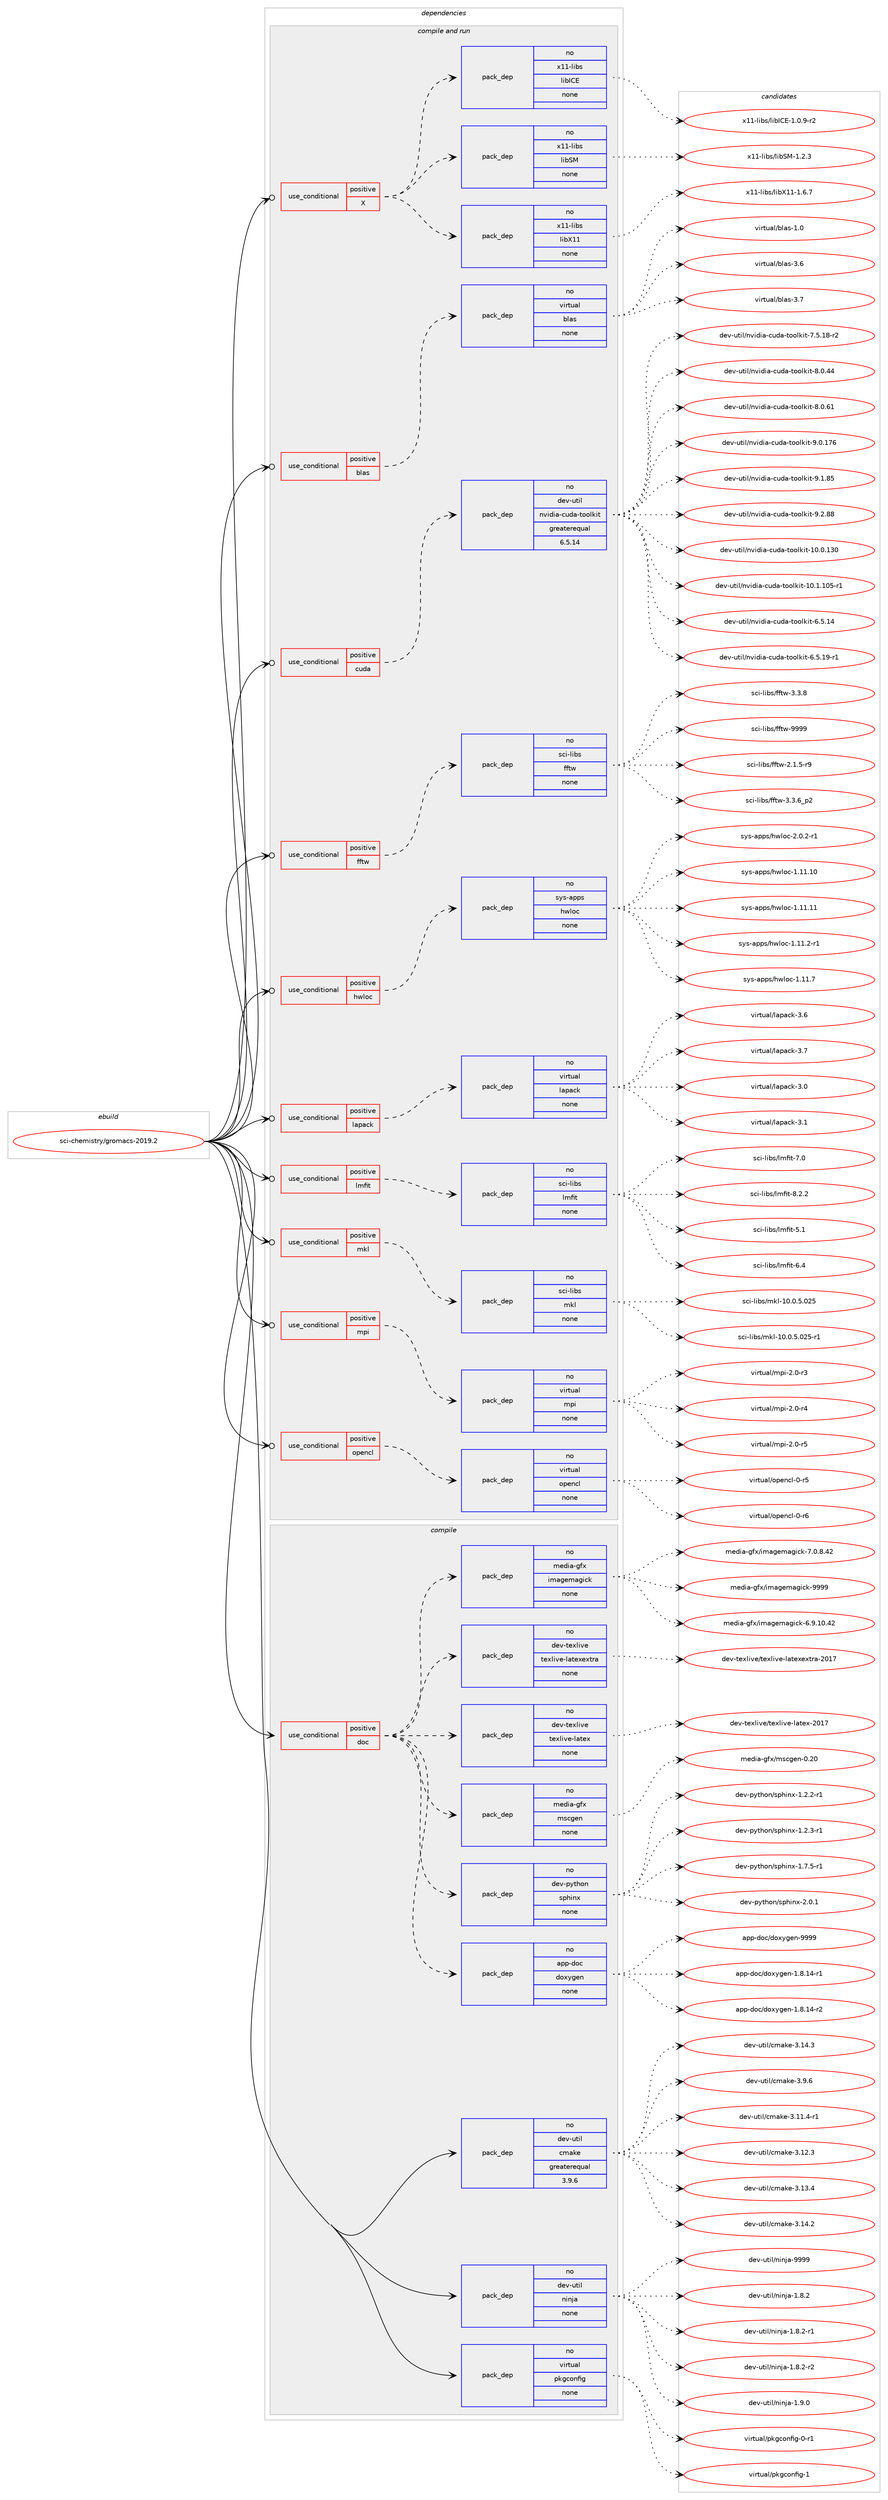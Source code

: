 digraph prolog {

# *************
# Graph options
# *************

newrank=true;
concentrate=true;
compound=true;
graph [rankdir=LR,fontname=Helvetica,fontsize=10,ranksep=1.5];#, ranksep=2.5, nodesep=0.2];
edge  [arrowhead=vee];
node  [fontname=Helvetica,fontsize=10];

# **********
# The ebuild
# **********

subgraph cluster_leftcol {
color=gray;
rank=same;
label=<<i>ebuild</i>>;
id [label="sci-chemistry/gromacs-2019.2", color=red, width=4, href="../sci-chemistry/gromacs-2019.2.svg"];
}

# ****************
# The dependencies
# ****************

subgraph cluster_midcol {
color=gray;
label=<<i>dependencies</i>>;
subgraph cluster_compile {
fillcolor="#eeeeee";
style=filled;
label=<<i>compile</i>>;
subgraph cond1062 {
dependency4229 [label=<<TABLE BORDER="0" CELLBORDER="1" CELLSPACING="0" CELLPADDING="4"><TR><TD ROWSPAN="3" CELLPADDING="10">use_conditional</TD></TR><TR><TD>positive</TD></TR><TR><TD>doc</TD></TR></TABLE>>, shape=none, color=red];
subgraph pack3109 {
dependency4230 [label=<<TABLE BORDER="0" CELLBORDER="1" CELLSPACING="0" CELLPADDING="4" WIDTH="220"><TR><TD ROWSPAN="6" CELLPADDING="30">pack_dep</TD></TR><TR><TD WIDTH="110">no</TD></TR><TR><TD>app-doc</TD></TR><TR><TD>doxygen</TD></TR><TR><TD>none</TD></TR><TR><TD></TD></TR></TABLE>>, shape=none, color=blue];
}
dependency4229:e -> dependency4230:w [weight=20,style="dashed",arrowhead="vee"];
subgraph pack3110 {
dependency4231 [label=<<TABLE BORDER="0" CELLBORDER="1" CELLSPACING="0" CELLPADDING="4" WIDTH="220"><TR><TD ROWSPAN="6" CELLPADDING="30">pack_dep</TD></TR><TR><TD WIDTH="110">no</TD></TR><TR><TD>dev-python</TD></TR><TR><TD>sphinx</TD></TR><TR><TD>none</TD></TR><TR><TD></TD></TR></TABLE>>, shape=none, color=blue];
}
dependency4229:e -> dependency4231:w [weight=20,style="dashed",arrowhead="vee"];
subgraph pack3111 {
dependency4232 [label=<<TABLE BORDER="0" CELLBORDER="1" CELLSPACING="0" CELLPADDING="4" WIDTH="220"><TR><TD ROWSPAN="6" CELLPADDING="30">pack_dep</TD></TR><TR><TD WIDTH="110">no</TD></TR><TR><TD>media-gfx</TD></TR><TR><TD>mscgen</TD></TR><TR><TD>none</TD></TR><TR><TD></TD></TR></TABLE>>, shape=none, color=blue];
}
dependency4229:e -> dependency4232:w [weight=20,style="dashed",arrowhead="vee"];
subgraph pack3112 {
dependency4233 [label=<<TABLE BORDER="0" CELLBORDER="1" CELLSPACING="0" CELLPADDING="4" WIDTH="220"><TR><TD ROWSPAN="6" CELLPADDING="30">pack_dep</TD></TR><TR><TD WIDTH="110">no</TD></TR><TR><TD>dev-texlive</TD></TR><TR><TD>texlive-latex</TD></TR><TR><TD>none</TD></TR><TR><TD></TD></TR></TABLE>>, shape=none, color=blue];
}
dependency4229:e -> dependency4233:w [weight=20,style="dashed",arrowhead="vee"];
subgraph pack3113 {
dependency4234 [label=<<TABLE BORDER="0" CELLBORDER="1" CELLSPACING="0" CELLPADDING="4" WIDTH="220"><TR><TD ROWSPAN="6" CELLPADDING="30">pack_dep</TD></TR><TR><TD WIDTH="110">no</TD></TR><TR><TD>dev-texlive</TD></TR><TR><TD>texlive-latexextra</TD></TR><TR><TD>none</TD></TR><TR><TD></TD></TR></TABLE>>, shape=none, color=blue];
}
dependency4229:e -> dependency4234:w [weight=20,style="dashed",arrowhead="vee"];
subgraph pack3114 {
dependency4235 [label=<<TABLE BORDER="0" CELLBORDER="1" CELLSPACING="0" CELLPADDING="4" WIDTH="220"><TR><TD ROWSPAN="6" CELLPADDING="30">pack_dep</TD></TR><TR><TD WIDTH="110">no</TD></TR><TR><TD>media-gfx</TD></TR><TR><TD>imagemagick</TD></TR><TR><TD>none</TD></TR><TR><TD></TD></TR></TABLE>>, shape=none, color=blue];
}
dependency4229:e -> dependency4235:w [weight=20,style="dashed",arrowhead="vee"];
}
id:e -> dependency4229:w [weight=20,style="solid",arrowhead="vee"];
subgraph pack3115 {
dependency4236 [label=<<TABLE BORDER="0" CELLBORDER="1" CELLSPACING="0" CELLPADDING="4" WIDTH="220"><TR><TD ROWSPAN="6" CELLPADDING="30">pack_dep</TD></TR><TR><TD WIDTH="110">no</TD></TR><TR><TD>dev-util</TD></TR><TR><TD>cmake</TD></TR><TR><TD>greaterequal</TD></TR><TR><TD>3.9.6</TD></TR></TABLE>>, shape=none, color=blue];
}
id:e -> dependency4236:w [weight=20,style="solid",arrowhead="vee"];
subgraph pack3116 {
dependency4237 [label=<<TABLE BORDER="0" CELLBORDER="1" CELLSPACING="0" CELLPADDING="4" WIDTH="220"><TR><TD ROWSPAN="6" CELLPADDING="30">pack_dep</TD></TR><TR><TD WIDTH="110">no</TD></TR><TR><TD>dev-util</TD></TR><TR><TD>ninja</TD></TR><TR><TD>none</TD></TR><TR><TD></TD></TR></TABLE>>, shape=none, color=blue];
}
id:e -> dependency4237:w [weight=20,style="solid",arrowhead="vee"];
subgraph pack3117 {
dependency4238 [label=<<TABLE BORDER="0" CELLBORDER="1" CELLSPACING="0" CELLPADDING="4" WIDTH="220"><TR><TD ROWSPAN="6" CELLPADDING="30">pack_dep</TD></TR><TR><TD WIDTH="110">no</TD></TR><TR><TD>virtual</TD></TR><TR><TD>pkgconfig</TD></TR><TR><TD>none</TD></TR><TR><TD></TD></TR></TABLE>>, shape=none, color=blue];
}
id:e -> dependency4238:w [weight=20,style="solid",arrowhead="vee"];
}
subgraph cluster_compileandrun {
fillcolor="#eeeeee";
style=filled;
label=<<i>compile and run</i>>;
subgraph cond1063 {
dependency4239 [label=<<TABLE BORDER="0" CELLBORDER="1" CELLSPACING="0" CELLPADDING="4"><TR><TD ROWSPAN="3" CELLPADDING="10">use_conditional</TD></TR><TR><TD>positive</TD></TR><TR><TD>X</TD></TR></TABLE>>, shape=none, color=red];
subgraph pack3118 {
dependency4240 [label=<<TABLE BORDER="0" CELLBORDER="1" CELLSPACING="0" CELLPADDING="4" WIDTH="220"><TR><TD ROWSPAN="6" CELLPADDING="30">pack_dep</TD></TR><TR><TD WIDTH="110">no</TD></TR><TR><TD>x11-libs</TD></TR><TR><TD>libX11</TD></TR><TR><TD>none</TD></TR><TR><TD></TD></TR></TABLE>>, shape=none, color=blue];
}
dependency4239:e -> dependency4240:w [weight=20,style="dashed",arrowhead="vee"];
subgraph pack3119 {
dependency4241 [label=<<TABLE BORDER="0" CELLBORDER="1" CELLSPACING="0" CELLPADDING="4" WIDTH="220"><TR><TD ROWSPAN="6" CELLPADDING="30">pack_dep</TD></TR><TR><TD WIDTH="110">no</TD></TR><TR><TD>x11-libs</TD></TR><TR><TD>libSM</TD></TR><TR><TD>none</TD></TR><TR><TD></TD></TR></TABLE>>, shape=none, color=blue];
}
dependency4239:e -> dependency4241:w [weight=20,style="dashed",arrowhead="vee"];
subgraph pack3120 {
dependency4242 [label=<<TABLE BORDER="0" CELLBORDER="1" CELLSPACING="0" CELLPADDING="4" WIDTH="220"><TR><TD ROWSPAN="6" CELLPADDING="30">pack_dep</TD></TR><TR><TD WIDTH="110">no</TD></TR><TR><TD>x11-libs</TD></TR><TR><TD>libICE</TD></TR><TR><TD>none</TD></TR><TR><TD></TD></TR></TABLE>>, shape=none, color=blue];
}
dependency4239:e -> dependency4242:w [weight=20,style="dashed",arrowhead="vee"];
}
id:e -> dependency4239:w [weight=20,style="solid",arrowhead="odotvee"];
subgraph cond1064 {
dependency4243 [label=<<TABLE BORDER="0" CELLBORDER="1" CELLSPACING="0" CELLPADDING="4"><TR><TD ROWSPAN="3" CELLPADDING="10">use_conditional</TD></TR><TR><TD>positive</TD></TR><TR><TD>blas</TD></TR></TABLE>>, shape=none, color=red];
subgraph pack3121 {
dependency4244 [label=<<TABLE BORDER="0" CELLBORDER="1" CELLSPACING="0" CELLPADDING="4" WIDTH="220"><TR><TD ROWSPAN="6" CELLPADDING="30">pack_dep</TD></TR><TR><TD WIDTH="110">no</TD></TR><TR><TD>virtual</TD></TR><TR><TD>blas</TD></TR><TR><TD>none</TD></TR><TR><TD></TD></TR></TABLE>>, shape=none, color=blue];
}
dependency4243:e -> dependency4244:w [weight=20,style="dashed",arrowhead="vee"];
}
id:e -> dependency4243:w [weight=20,style="solid",arrowhead="odotvee"];
subgraph cond1065 {
dependency4245 [label=<<TABLE BORDER="0" CELLBORDER="1" CELLSPACING="0" CELLPADDING="4"><TR><TD ROWSPAN="3" CELLPADDING="10">use_conditional</TD></TR><TR><TD>positive</TD></TR><TR><TD>cuda</TD></TR></TABLE>>, shape=none, color=red];
subgraph pack3122 {
dependency4246 [label=<<TABLE BORDER="0" CELLBORDER="1" CELLSPACING="0" CELLPADDING="4" WIDTH="220"><TR><TD ROWSPAN="6" CELLPADDING="30">pack_dep</TD></TR><TR><TD WIDTH="110">no</TD></TR><TR><TD>dev-util</TD></TR><TR><TD>nvidia-cuda-toolkit</TD></TR><TR><TD>greaterequal</TD></TR><TR><TD>6.5.14</TD></TR></TABLE>>, shape=none, color=blue];
}
dependency4245:e -> dependency4246:w [weight=20,style="dashed",arrowhead="vee"];
}
id:e -> dependency4245:w [weight=20,style="solid",arrowhead="odotvee"];
subgraph cond1066 {
dependency4247 [label=<<TABLE BORDER="0" CELLBORDER="1" CELLSPACING="0" CELLPADDING="4"><TR><TD ROWSPAN="3" CELLPADDING="10">use_conditional</TD></TR><TR><TD>positive</TD></TR><TR><TD>fftw</TD></TR></TABLE>>, shape=none, color=red];
subgraph pack3123 {
dependency4248 [label=<<TABLE BORDER="0" CELLBORDER="1" CELLSPACING="0" CELLPADDING="4" WIDTH="220"><TR><TD ROWSPAN="6" CELLPADDING="30">pack_dep</TD></TR><TR><TD WIDTH="110">no</TD></TR><TR><TD>sci-libs</TD></TR><TR><TD>fftw</TD></TR><TR><TD>none</TD></TR><TR><TD></TD></TR></TABLE>>, shape=none, color=blue];
}
dependency4247:e -> dependency4248:w [weight=20,style="dashed",arrowhead="vee"];
}
id:e -> dependency4247:w [weight=20,style="solid",arrowhead="odotvee"];
subgraph cond1067 {
dependency4249 [label=<<TABLE BORDER="0" CELLBORDER="1" CELLSPACING="0" CELLPADDING="4"><TR><TD ROWSPAN="3" CELLPADDING="10">use_conditional</TD></TR><TR><TD>positive</TD></TR><TR><TD>hwloc</TD></TR></TABLE>>, shape=none, color=red];
subgraph pack3124 {
dependency4250 [label=<<TABLE BORDER="0" CELLBORDER="1" CELLSPACING="0" CELLPADDING="4" WIDTH="220"><TR><TD ROWSPAN="6" CELLPADDING="30">pack_dep</TD></TR><TR><TD WIDTH="110">no</TD></TR><TR><TD>sys-apps</TD></TR><TR><TD>hwloc</TD></TR><TR><TD>none</TD></TR><TR><TD></TD></TR></TABLE>>, shape=none, color=blue];
}
dependency4249:e -> dependency4250:w [weight=20,style="dashed",arrowhead="vee"];
}
id:e -> dependency4249:w [weight=20,style="solid",arrowhead="odotvee"];
subgraph cond1068 {
dependency4251 [label=<<TABLE BORDER="0" CELLBORDER="1" CELLSPACING="0" CELLPADDING="4"><TR><TD ROWSPAN="3" CELLPADDING="10">use_conditional</TD></TR><TR><TD>positive</TD></TR><TR><TD>lapack</TD></TR></TABLE>>, shape=none, color=red];
subgraph pack3125 {
dependency4252 [label=<<TABLE BORDER="0" CELLBORDER="1" CELLSPACING="0" CELLPADDING="4" WIDTH="220"><TR><TD ROWSPAN="6" CELLPADDING="30">pack_dep</TD></TR><TR><TD WIDTH="110">no</TD></TR><TR><TD>virtual</TD></TR><TR><TD>lapack</TD></TR><TR><TD>none</TD></TR><TR><TD></TD></TR></TABLE>>, shape=none, color=blue];
}
dependency4251:e -> dependency4252:w [weight=20,style="dashed",arrowhead="vee"];
}
id:e -> dependency4251:w [weight=20,style="solid",arrowhead="odotvee"];
subgraph cond1069 {
dependency4253 [label=<<TABLE BORDER="0" CELLBORDER="1" CELLSPACING="0" CELLPADDING="4"><TR><TD ROWSPAN="3" CELLPADDING="10">use_conditional</TD></TR><TR><TD>positive</TD></TR><TR><TD>lmfit</TD></TR></TABLE>>, shape=none, color=red];
subgraph pack3126 {
dependency4254 [label=<<TABLE BORDER="0" CELLBORDER="1" CELLSPACING="0" CELLPADDING="4" WIDTH="220"><TR><TD ROWSPAN="6" CELLPADDING="30">pack_dep</TD></TR><TR><TD WIDTH="110">no</TD></TR><TR><TD>sci-libs</TD></TR><TR><TD>lmfit</TD></TR><TR><TD>none</TD></TR><TR><TD></TD></TR></TABLE>>, shape=none, color=blue];
}
dependency4253:e -> dependency4254:w [weight=20,style="dashed",arrowhead="vee"];
}
id:e -> dependency4253:w [weight=20,style="solid",arrowhead="odotvee"];
subgraph cond1070 {
dependency4255 [label=<<TABLE BORDER="0" CELLBORDER="1" CELLSPACING="0" CELLPADDING="4"><TR><TD ROWSPAN="3" CELLPADDING="10">use_conditional</TD></TR><TR><TD>positive</TD></TR><TR><TD>mkl</TD></TR></TABLE>>, shape=none, color=red];
subgraph pack3127 {
dependency4256 [label=<<TABLE BORDER="0" CELLBORDER="1" CELLSPACING="0" CELLPADDING="4" WIDTH="220"><TR><TD ROWSPAN="6" CELLPADDING="30">pack_dep</TD></TR><TR><TD WIDTH="110">no</TD></TR><TR><TD>sci-libs</TD></TR><TR><TD>mkl</TD></TR><TR><TD>none</TD></TR><TR><TD></TD></TR></TABLE>>, shape=none, color=blue];
}
dependency4255:e -> dependency4256:w [weight=20,style="dashed",arrowhead="vee"];
}
id:e -> dependency4255:w [weight=20,style="solid",arrowhead="odotvee"];
subgraph cond1071 {
dependency4257 [label=<<TABLE BORDER="0" CELLBORDER="1" CELLSPACING="0" CELLPADDING="4"><TR><TD ROWSPAN="3" CELLPADDING="10">use_conditional</TD></TR><TR><TD>positive</TD></TR><TR><TD>mpi</TD></TR></TABLE>>, shape=none, color=red];
subgraph pack3128 {
dependency4258 [label=<<TABLE BORDER="0" CELLBORDER="1" CELLSPACING="0" CELLPADDING="4" WIDTH="220"><TR><TD ROWSPAN="6" CELLPADDING="30">pack_dep</TD></TR><TR><TD WIDTH="110">no</TD></TR><TR><TD>virtual</TD></TR><TR><TD>mpi</TD></TR><TR><TD>none</TD></TR><TR><TD></TD></TR></TABLE>>, shape=none, color=blue];
}
dependency4257:e -> dependency4258:w [weight=20,style="dashed",arrowhead="vee"];
}
id:e -> dependency4257:w [weight=20,style="solid",arrowhead="odotvee"];
subgraph cond1072 {
dependency4259 [label=<<TABLE BORDER="0" CELLBORDER="1" CELLSPACING="0" CELLPADDING="4"><TR><TD ROWSPAN="3" CELLPADDING="10">use_conditional</TD></TR><TR><TD>positive</TD></TR><TR><TD>opencl</TD></TR></TABLE>>, shape=none, color=red];
subgraph pack3129 {
dependency4260 [label=<<TABLE BORDER="0" CELLBORDER="1" CELLSPACING="0" CELLPADDING="4" WIDTH="220"><TR><TD ROWSPAN="6" CELLPADDING="30">pack_dep</TD></TR><TR><TD WIDTH="110">no</TD></TR><TR><TD>virtual</TD></TR><TR><TD>opencl</TD></TR><TR><TD>none</TD></TR><TR><TD></TD></TR></TABLE>>, shape=none, color=blue];
}
dependency4259:e -> dependency4260:w [weight=20,style="dashed",arrowhead="vee"];
}
id:e -> dependency4259:w [weight=20,style="solid",arrowhead="odotvee"];
}
subgraph cluster_run {
fillcolor="#eeeeee";
style=filled;
label=<<i>run</i>>;
}
}

# **************
# The candidates
# **************

subgraph cluster_choices {
rank=same;
color=gray;
label=<<i>candidates</i>>;

subgraph choice3109 {
color=black;
nodesep=1;
choice97112112451001119947100111120121103101110454946564649524511449 [label="app-doc/doxygen-1.8.14-r1", color=red, width=4,href="../app-doc/doxygen-1.8.14-r1.svg"];
choice97112112451001119947100111120121103101110454946564649524511450 [label="app-doc/doxygen-1.8.14-r2", color=red, width=4,href="../app-doc/doxygen-1.8.14-r2.svg"];
choice971121124510011199471001111201211031011104557575757 [label="app-doc/doxygen-9999", color=red, width=4,href="../app-doc/doxygen-9999.svg"];
dependency4230:e -> choice97112112451001119947100111120121103101110454946564649524511449:w [style=dotted,weight="100"];
dependency4230:e -> choice97112112451001119947100111120121103101110454946564649524511450:w [style=dotted,weight="100"];
dependency4230:e -> choice971121124510011199471001111201211031011104557575757:w [style=dotted,weight="100"];
}
subgraph choice3110 {
color=black;
nodesep=1;
choice10010111845112121116104111110471151121041051101204549465046504511449 [label="dev-python/sphinx-1.2.2-r1", color=red, width=4,href="../dev-python/sphinx-1.2.2-r1.svg"];
choice10010111845112121116104111110471151121041051101204549465046514511449 [label="dev-python/sphinx-1.2.3-r1", color=red, width=4,href="../dev-python/sphinx-1.2.3-r1.svg"];
choice10010111845112121116104111110471151121041051101204549465546534511449 [label="dev-python/sphinx-1.7.5-r1", color=red, width=4,href="../dev-python/sphinx-1.7.5-r1.svg"];
choice1001011184511212111610411111047115112104105110120455046484649 [label="dev-python/sphinx-2.0.1", color=red, width=4,href="../dev-python/sphinx-2.0.1.svg"];
dependency4231:e -> choice10010111845112121116104111110471151121041051101204549465046504511449:w [style=dotted,weight="100"];
dependency4231:e -> choice10010111845112121116104111110471151121041051101204549465046514511449:w [style=dotted,weight="100"];
dependency4231:e -> choice10010111845112121116104111110471151121041051101204549465546534511449:w [style=dotted,weight="100"];
dependency4231:e -> choice1001011184511212111610411111047115112104105110120455046484649:w [style=dotted,weight="100"];
}
subgraph choice3111 {
color=black;
nodesep=1;
choice109101100105974510310212047109115991031011104548465048 [label="media-gfx/mscgen-0.20", color=red, width=4,href="../media-gfx/mscgen-0.20.svg"];
dependency4232:e -> choice109101100105974510310212047109115991031011104548465048:w [style=dotted,weight="100"];
}
subgraph choice3112 {
color=black;
nodesep=1;
choice100101118451161011201081051181014711610112010810511810145108971161011204550484955 [label="dev-texlive/texlive-latex-2017", color=red, width=4,href="../dev-texlive/texlive-latex-2017.svg"];
dependency4233:e -> choice100101118451161011201081051181014711610112010810511810145108971161011204550484955:w [style=dotted,weight="100"];
}
subgraph choice3113 {
color=black;
nodesep=1;
choice10010111845116101120108105118101471161011201081051181014510897116101120101120116114974550484955 [label="dev-texlive/texlive-latexextra-2017", color=red, width=4,href="../dev-texlive/texlive-latexextra-2017.svg"];
dependency4234:e -> choice10010111845116101120108105118101471161011201081051181014510897116101120101120116114974550484955:w [style=dotted,weight="100"];
}
subgraph choice3114 {
color=black;
nodesep=1;
choice10910110010597451031021204710510997103101109971031059910745544657464948465250 [label="media-gfx/imagemagick-6.9.10.42", color=red, width=4,href="../media-gfx/imagemagick-6.9.10.42.svg"];
choice109101100105974510310212047105109971031011099710310599107455546484656465250 [label="media-gfx/imagemagick-7.0.8.42", color=red, width=4,href="../media-gfx/imagemagick-7.0.8.42.svg"];
choice1091011001059745103102120471051099710310110997103105991074557575757 [label="media-gfx/imagemagick-9999", color=red, width=4,href="../media-gfx/imagemagick-9999.svg"];
dependency4235:e -> choice10910110010597451031021204710510997103101109971031059910745544657464948465250:w [style=dotted,weight="100"];
dependency4235:e -> choice109101100105974510310212047105109971031011099710310599107455546484656465250:w [style=dotted,weight="100"];
dependency4235:e -> choice1091011001059745103102120471051099710310110997103105991074557575757:w [style=dotted,weight="100"];
}
subgraph choice3115 {
color=black;
nodesep=1;
choice10010111845117116105108479910997107101455146494946524511449 [label="dev-util/cmake-3.11.4-r1", color=red, width=4,href="../dev-util/cmake-3.11.4-r1.svg"];
choice1001011184511711610510847991099710710145514649504651 [label="dev-util/cmake-3.12.3", color=red, width=4,href="../dev-util/cmake-3.12.3.svg"];
choice1001011184511711610510847991099710710145514649514652 [label="dev-util/cmake-3.13.4", color=red, width=4,href="../dev-util/cmake-3.13.4.svg"];
choice1001011184511711610510847991099710710145514649524650 [label="dev-util/cmake-3.14.2", color=red, width=4,href="../dev-util/cmake-3.14.2.svg"];
choice1001011184511711610510847991099710710145514649524651 [label="dev-util/cmake-3.14.3", color=red, width=4,href="../dev-util/cmake-3.14.3.svg"];
choice10010111845117116105108479910997107101455146574654 [label="dev-util/cmake-3.9.6", color=red, width=4,href="../dev-util/cmake-3.9.6.svg"];
dependency4236:e -> choice10010111845117116105108479910997107101455146494946524511449:w [style=dotted,weight="100"];
dependency4236:e -> choice1001011184511711610510847991099710710145514649504651:w [style=dotted,weight="100"];
dependency4236:e -> choice1001011184511711610510847991099710710145514649514652:w [style=dotted,weight="100"];
dependency4236:e -> choice1001011184511711610510847991099710710145514649524650:w [style=dotted,weight="100"];
dependency4236:e -> choice1001011184511711610510847991099710710145514649524651:w [style=dotted,weight="100"];
dependency4236:e -> choice10010111845117116105108479910997107101455146574654:w [style=dotted,weight="100"];
}
subgraph choice3116 {
color=black;
nodesep=1;
choice100101118451171161051084711010511010697454946564650 [label="dev-util/ninja-1.8.2", color=red, width=4,href="../dev-util/ninja-1.8.2.svg"];
choice1001011184511711610510847110105110106974549465646504511449 [label="dev-util/ninja-1.8.2-r1", color=red, width=4,href="../dev-util/ninja-1.8.2-r1.svg"];
choice1001011184511711610510847110105110106974549465646504511450 [label="dev-util/ninja-1.8.2-r2", color=red, width=4,href="../dev-util/ninja-1.8.2-r2.svg"];
choice100101118451171161051084711010511010697454946574648 [label="dev-util/ninja-1.9.0", color=red, width=4,href="../dev-util/ninja-1.9.0.svg"];
choice1001011184511711610510847110105110106974557575757 [label="dev-util/ninja-9999", color=red, width=4,href="../dev-util/ninja-9999.svg"];
dependency4237:e -> choice100101118451171161051084711010511010697454946564650:w [style=dotted,weight="100"];
dependency4237:e -> choice1001011184511711610510847110105110106974549465646504511449:w [style=dotted,weight="100"];
dependency4237:e -> choice1001011184511711610510847110105110106974549465646504511450:w [style=dotted,weight="100"];
dependency4237:e -> choice100101118451171161051084711010511010697454946574648:w [style=dotted,weight="100"];
dependency4237:e -> choice1001011184511711610510847110105110106974557575757:w [style=dotted,weight="100"];
}
subgraph choice3117 {
color=black;
nodesep=1;
choice11810511411611797108471121071039911111010210510345484511449 [label="virtual/pkgconfig-0-r1", color=red, width=4,href="../virtual/pkgconfig-0-r1.svg"];
choice1181051141161179710847112107103991111101021051034549 [label="virtual/pkgconfig-1", color=red, width=4,href="../virtual/pkgconfig-1.svg"];
dependency4238:e -> choice11810511411611797108471121071039911111010210510345484511449:w [style=dotted,weight="100"];
dependency4238:e -> choice1181051141161179710847112107103991111101021051034549:w [style=dotted,weight="100"];
}
subgraph choice3118 {
color=black;
nodesep=1;
choice120494945108105981154710810598884949454946544655 [label="x11-libs/libX11-1.6.7", color=red, width=4,href="../x11-libs/libX11-1.6.7.svg"];
dependency4240:e -> choice120494945108105981154710810598884949454946544655:w [style=dotted,weight="100"];
}
subgraph choice3119 {
color=black;
nodesep=1;
choice1204949451081059811547108105988377454946504651 [label="x11-libs/libSM-1.2.3", color=red, width=4,href="../x11-libs/libSM-1.2.3.svg"];
dependency4241:e -> choice1204949451081059811547108105988377454946504651:w [style=dotted,weight="100"];
}
subgraph choice3120 {
color=black;
nodesep=1;
choice1204949451081059811547108105987367694549464846574511450 [label="x11-libs/libICE-1.0.9-r2", color=red, width=4,href="../x11-libs/libICE-1.0.9-r2.svg"];
dependency4242:e -> choice1204949451081059811547108105987367694549464846574511450:w [style=dotted,weight="100"];
}
subgraph choice3121 {
color=black;
nodesep=1;
choice1181051141161179710847981089711545494648 [label="virtual/blas-1.0", color=red, width=4,href="../virtual/blas-1.0.svg"];
choice1181051141161179710847981089711545514654 [label="virtual/blas-3.6", color=red, width=4,href="../virtual/blas-3.6.svg"];
choice1181051141161179710847981089711545514655 [label="virtual/blas-3.7", color=red, width=4,href="../virtual/blas-3.7.svg"];
dependency4244:e -> choice1181051141161179710847981089711545494648:w [style=dotted,weight="100"];
dependency4244:e -> choice1181051141161179710847981089711545514654:w [style=dotted,weight="100"];
dependency4244:e -> choice1181051141161179710847981089711545514655:w [style=dotted,weight="100"];
}
subgraph choice3122 {
color=black;
nodesep=1;
choice10010111845117116105108471101181051001059745991171009745116111111108107105116454948464846495148 [label="dev-util/nvidia-cuda-toolkit-10.0.130", color=red, width=4,href="../dev-util/nvidia-cuda-toolkit-10.0.130.svg"];
choice100101118451171161051084711011810510010597459911710097451161111111081071051164549484649464948534511449 [label="dev-util/nvidia-cuda-toolkit-10.1.105-r1", color=red, width=4,href="../dev-util/nvidia-cuda-toolkit-10.1.105-r1.svg"];
choice1001011184511711610510847110118105100105974599117100974511611111110810710511645544653464952 [label="dev-util/nvidia-cuda-toolkit-6.5.14", color=red, width=4,href="../dev-util/nvidia-cuda-toolkit-6.5.14.svg"];
choice10010111845117116105108471101181051001059745991171009745116111111108107105116455446534649574511449 [label="dev-util/nvidia-cuda-toolkit-6.5.19-r1", color=red, width=4,href="../dev-util/nvidia-cuda-toolkit-6.5.19-r1.svg"];
choice10010111845117116105108471101181051001059745991171009745116111111108107105116455546534649564511450 [label="dev-util/nvidia-cuda-toolkit-7.5.18-r2", color=red, width=4,href="../dev-util/nvidia-cuda-toolkit-7.5.18-r2.svg"];
choice1001011184511711610510847110118105100105974599117100974511611111110810710511645564648465252 [label="dev-util/nvidia-cuda-toolkit-8.0.44", color=red, width=4,href="../dev-util/nvidia-cuda-toolkit-8.0.44.svg"];
choice1001011184511711610510847110118105100105974599117100974511611111110810710511645564648465449 [label="dev-util/nvidia-cuda-toolkit-8.0.61", color=red, width=4,href="../dev-util/nvidia-cuda-toolkit-8.0.61.svg"];
choice100101118451171161051084711011810510010597459911710097451161111111081071051164557464846495554 [label="dev-util/nvidia-cuda-toolkit-9.0.176", color=red, width=4,href="../dev-util/nvidia-cuda-toolkit-9.0.176.svg"];
choice1001011184511711610510847110118105100105974599117100974511611111110810710511645574649465653 [label="dev-util/nvidia-cuda-toolkit-9.1.85", color=red, width=4,href="../dev-util/nvidia-cuda-toolkit-9.1.85.svg"];
choice1001011184511711610510847110118105100105974599117100974511611111110810710511645574650465656 [label="dev-util/nvidia-cuda-toolkit-9.2.88", color=red, width=4,href="../dev-util/nvidia-cuda-toolkit-9.2.88.svg"];
dependency4246:e -> choice10010111845117116105108471101181051001059745991171009745116111111108107105116454948464846495148:w [style=dotted,weight="100"];
dependency4246:e -> choice100101118451171161051084711011810510010597459911710097451161111111081071051164549484649464948534511449:w [style=dotted,weight="100"];
dependency4246:e -> choice1001011184511711610510847110118105100105974599117100974511611111110810710511645544653464952:w [style=dotted,weight="100"];
dependency4246:e -> choice10010111845117116105108471101181051001059745991171009745116111111108107105116455446534649574511449:w [style=dotted,weight="100"];
dependency4246:e -> choice10010111845117116105108471101181051001059745991171009745116111111108107105116455546534649564511450:w [style=dotted,weight="100"];
dependency4246:e -> choice1001011184511711610510847110118105100105974599117100974511611111110810710511645564648465252:w [style=dotted,weight="100"];
dependency4246:e -> choice1001011184511711610510847110118105100105974599117100974511611111110810710511645564648465449:w [style=dotted,weight="100"];
dependency4246:e -> choice100101118451171161051084711011810510010597459911710097451161111111081071051164557464846495554:w [style=dotted,weight="100"];
dependency4246:e -> choice1001011184511711610510847110118105100105974599117100974511611111110810710511645574649465653:w [style=dotted,weight="100"];
dependency4246:e -> choice1001011184511711610510847110118105100105974599117100974511611111110810710511645574650465656:w [style=dotted,weight="100"];
}
subgraph choice3123 {
color=black;
nodesep=1;
choice115991054510810598115471021021161194550464946534511457 [label="sci-libs/fftw-2.1.5-r9", color=red, width=4,href="../sci-libs/fftw-2.1.5-r9.svg"];
choice115991054510810598115471021021161194551465146549511250 [label="sci-libs/fftw-3.3.6_p2", color=red, width=4,href="../sci-libs/fftw-3.3.6_p2.svg"];
choice11599105451081059811547102102116119455146514656 [label="sci-libs/fftw-3.3.8", color=red, width=4,href="../sci-libs/fftw-3.3.8.svg"];
choice115991054510810598115471021021161194557575757 [label="sci-libs/fftw-9999", color=red, width=4,href="../sci-libs/fftw-9999.svg"];
dependency4248:e -> choice115991054510810598115471021021161194550464946534511457:w [style=dotted,weight="100"];
dependency4248:e -> choice115991054510810598115471021021161194551465146549511250:w [style=dotted,weight="100"];
dependency4248:e -> choice11599105451081059811547102102116119455146514656:w [style=dotted,weight="100"];
dependency4248:e -> choice115991054510810598115471021021161194557575757:w [style=dotted,weight="100"];
}
subgraph choice3124 {
color=black;
nodesep=1;
choice115121115459711211211547104119108111994549464949464948 [label="sys-apps/hwloc-1.11.10", color=red, width=4,href="../sys-apps/hwloc-1.11.10.svg"];
choice115121115459711211211547104119108111994549464949464949 [label="sys-apps/hwloc-1.11.11", color=red, width=4,href="../sys-apps/hwloc-1.11.11.svg"];
choice11512111545971121121154710411910811199454946494946504511449 [label="sys-apps/hwloc-1.11.2-r1", color=red, width=4,href="../sys-apps/hwloc-1.11.2-r1.svg"];
choice1151211154597112112115471041191081119945494649494655 [label="sys-apps/hwloc-1.11.7", color=red, width=4,href="../sys-apps/hwloc-1.11.7.svg"];
choice115121115459711211211547104119108111994550464846504511449 [label="sys-apps/hwloc-2.0.2-r1", color=red, width=4,href="../sys-apps/hwloc-2.0.2-r1.svg"];
dependency4250:e -> choice115121115459711211211547104119108111994549464949464948:w [style=dotted,weight="100"];
dependency4250:e -> choice115121115459711211211547104119108111994549464949464949:w [style=dotted,weight="100"];
dependency4250:e -> choice11512111545971121121154710411910811199454946494946504511449:w [style=dotted,weight="100"];
dependency4250:e -> choice1151211154597112112115471041191081119945494649494655:w [style=dotted,weight="100"];
dependency4250:e -> choice115121115459711211211547104119108111994550464846504511449:w [style=dotted,weight="100"];
}
subgraph choice3125 {
color=black;
nodesep=1;
choice118105114116117971084710897112979910745514648 [label="virtual/lapack-3.0", color=red, width=4,href="../virtual/lapack-3.0.svg"];
choice118105114116117971084710897112979910745514649 [label="virtual/lapack-3.1", color=red, width=4,href="../virtual/lapack-3.1.svg"];
choice118105114116117971084710897112979910745514654 [label="virtual/lapack-3.6", color=red, width=4,href="../virtual/lapack-3.6.svg"];
choice118105114116117971084710897112979910745514655 [label="virtual/lapack-3.7", color=red, width=4,href="../virtual/lapack-3.7.svg"];
dependency4252:e -> choice118105114116117971084710897112979910745514648:w [style=dotted,weight="100"];
dependency4252:e -> choice118105114116117971084710897112979910745514649:w [style=dotted,weight="100"];
dependency4252:e -> choice118105114116117971084710897112979910745514654:w [style=dotted,weight="100"];
dependency4252:e -> choice118105114116117971084710897112979910745514655:w [style=dotted,weight="100"];
}
subgraph choice3126 {
color=black;
nodesep=1;
choice1159910545108105981154710810910210511645534649 [label="sci-libs/lmfit-5.1", color=red, width=4,href="../sci-libs/lmfit-5.1.svg"];
choice1159910545108105981154710810910210511645544652 [label="sci-libs/lmfit-6.4", color=red, width=4,href="../sci-libs/lmfit-6.4.svg"];
choice1159910545108105981154710810910210511645554648 [label="sci-libs/lmfit-7.0", color=red, width=4,href="../sci-libs/lmfit-7.0.svg"];
choice11599105451081059811547108109102105116455646504650 [label="sci-libs/lmfit-8.2.2", color=red, width=4,href="../sci-libs/lmfit-8.2.2.svg"];
dependency4254:e -> choice1159910545108105981154710810910210511645534649:w [style=dotted,weight="100"];
dependency4254:e -> choice1159910545108105981154710810910210511645544652:w [style=dotted,weight="100"];
dependency4254:e -> choice1159910545108105981154710810910210511645554648:w [style=dotted,weight="100"];
dependency4254:e -> choice11599105451081059811547108109102105116455646504650:w [style=dotted,weight="100"];
}
subgraph choice3127 {
color=black;
nodesep=1;
choice115991054510810598115471091071084549484648465346485053 [label="sci-libs/mkl-10.0.5.025", color=red, width=4,href="../sci-libs/mkl-10.0.5.025.svg"];
choice1159910545108105981154710910710845494846484653464850534511449 [label="sci-libs/mkl-10.0.5.025-r1", color=red, width=4,href="../sci-libs/mkl-10.0.5.025-r1.svg"];
dependency4256:e -> choice115991054510810598115471091071084549484648465346485053:w [style=dotted,weight="100"];
dependency4256:e -> choice1159910545108105981154710910710845494846484653464850534511449:w [style=dotted,weight="100"];
}
subgraph choice3128 {
color=black;
nodesep=1;
choice1181051141161179710847109112105455046484511451 [label="virtual/mpi-2.0-r3", color=red, width=4,href="../virtual/mpi-2.0-r3.svg"];
choice1181051141161179710847109112105455046484511452 [label="virtual/mpi-2.0-r4", color=red, width=4,href="../virtual/mpi-2.0-r4.svg"];
choice1181051141161179710847109112105455046484511453 [label="virtual/mpi-2.0-r5", color=red, width=4,href="../virtual/mpi-2.0-r5.svg"];
dependency4258:e -> choice1181051141161179710847109112105455046484511451:w [style=dotted,weight="100"];
dependency4258:e -> choice1181051141161179710847109112105455046484511452:w [style=dotted,weight="100"];
dependency4258:e -> choice1181051141161179710847109112105455046484511453:w [style=dotted,weight="100"];
}
subgraph choice3129 {
color=black;
nodesep=1;
choice11810511411611797108471111121011109910845484511453 [label="virtual/opencl-0-r5", color=red, width=4,href="../virtual/opencl-0-r5.svg"];
choice11810511411611797108471111121011109910845484511454 [label="virtual/opencl-0-r6", color=red, width=4,href="../virtual/opencl-0-r6.svg"];
dependency4260:e -> choice11810511411611797108471111121011109910845484511453:w [style=dotted,weight="100"];
dependency4260:e -> choice11810511411611797108471111121011109910845484511454:w [style=dotted,weight="100"];
}
}

}
